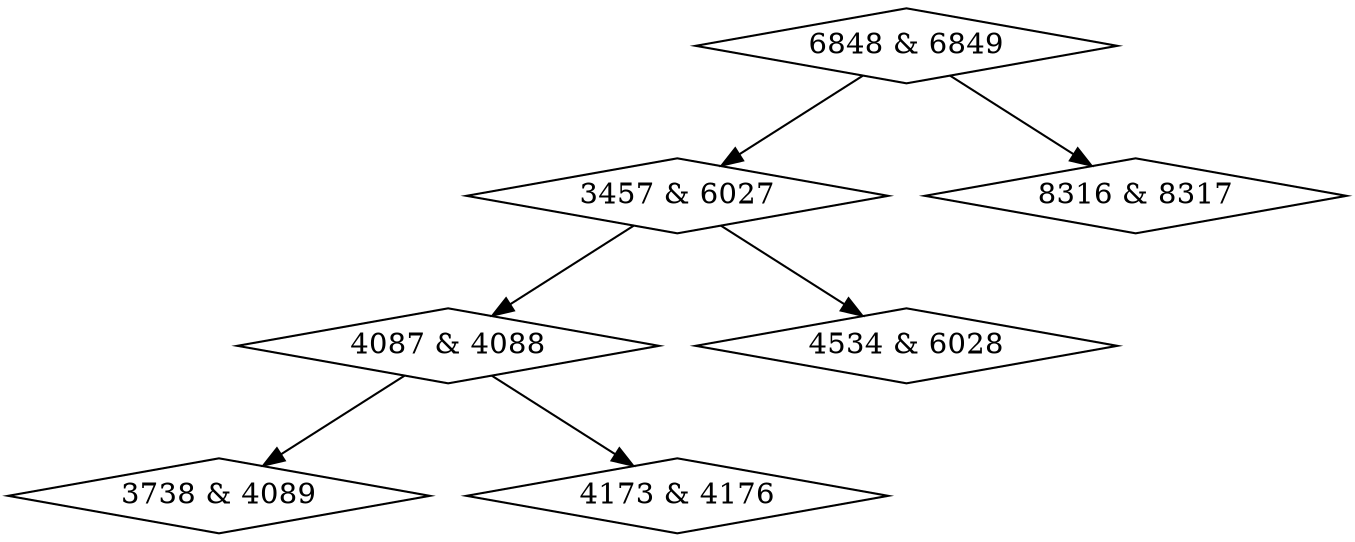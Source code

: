 digraph {
0 [label = "3457 & 6027", shape = diamond];
1 [label = "3738 & 4089", shape = diamond];
2 [label = "4087 & 4088", shape = diamond];
3 [label = "4173 & 4176", shape = diamond];
4 [label = "4534 & 6028", shape = diamond];
5 [label = "6848 & 6849", shape = diamond];
6 [label = "8316 & 8317", shape = diamond];
0->2;
0->4;
2->1;
2->3;
5->0;
5->6;
}
